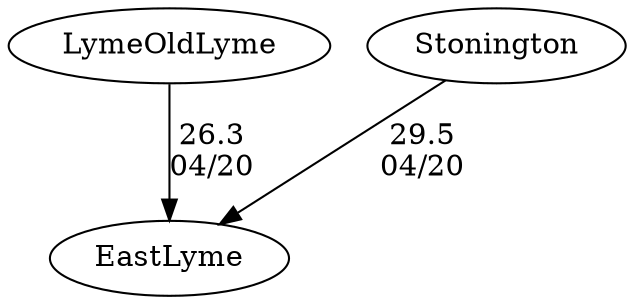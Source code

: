 digraph girls2foursEastLyme {EastLyme [URL="girls2foursEastLymeEastLyme.html"];LymeOldLyme [URL="girls2foursEastLymeLymeOldLyme.html"];Stonington [URL="girls2foursEastLymeStonington.html"];Stonington -> EastLyme[label="29.5
04/20", weight="71", tooltip="Lyme/Old Lyme, Stonington, East Lyme			
Distance: 1500m - Novice were 1000m Conditions: Rain intermittently. Very flat, very low wind. Slight tail current. Comments: Girls novice 4 ended up being a a little under 1000m with drifting at the start
None", URL="https://www.row2k.com/results/resultspage.cfm?UID=622A605D840C2B57865CD47A05BAB2CD&cat=5", random="random"]; 
LymeOldLyme -> EastLyme[label="26.3
04/20", weight="74", tooltip="Lyme/Old Lyme, Stonington, East Lyme			
Distance: 1500m - Novice were 1000m Conditions: Rain intermittently. Very flat, very low wind. Slight tail current. Comments: Girls novice 4 ended up being a a little under 1000m with drifting at the start
None", URL="https://www.row2k.com/results/resultspage.cfm?UID=622A605D840C2B57865CD47A05BAB2CD&cat=5", random="random"]}
